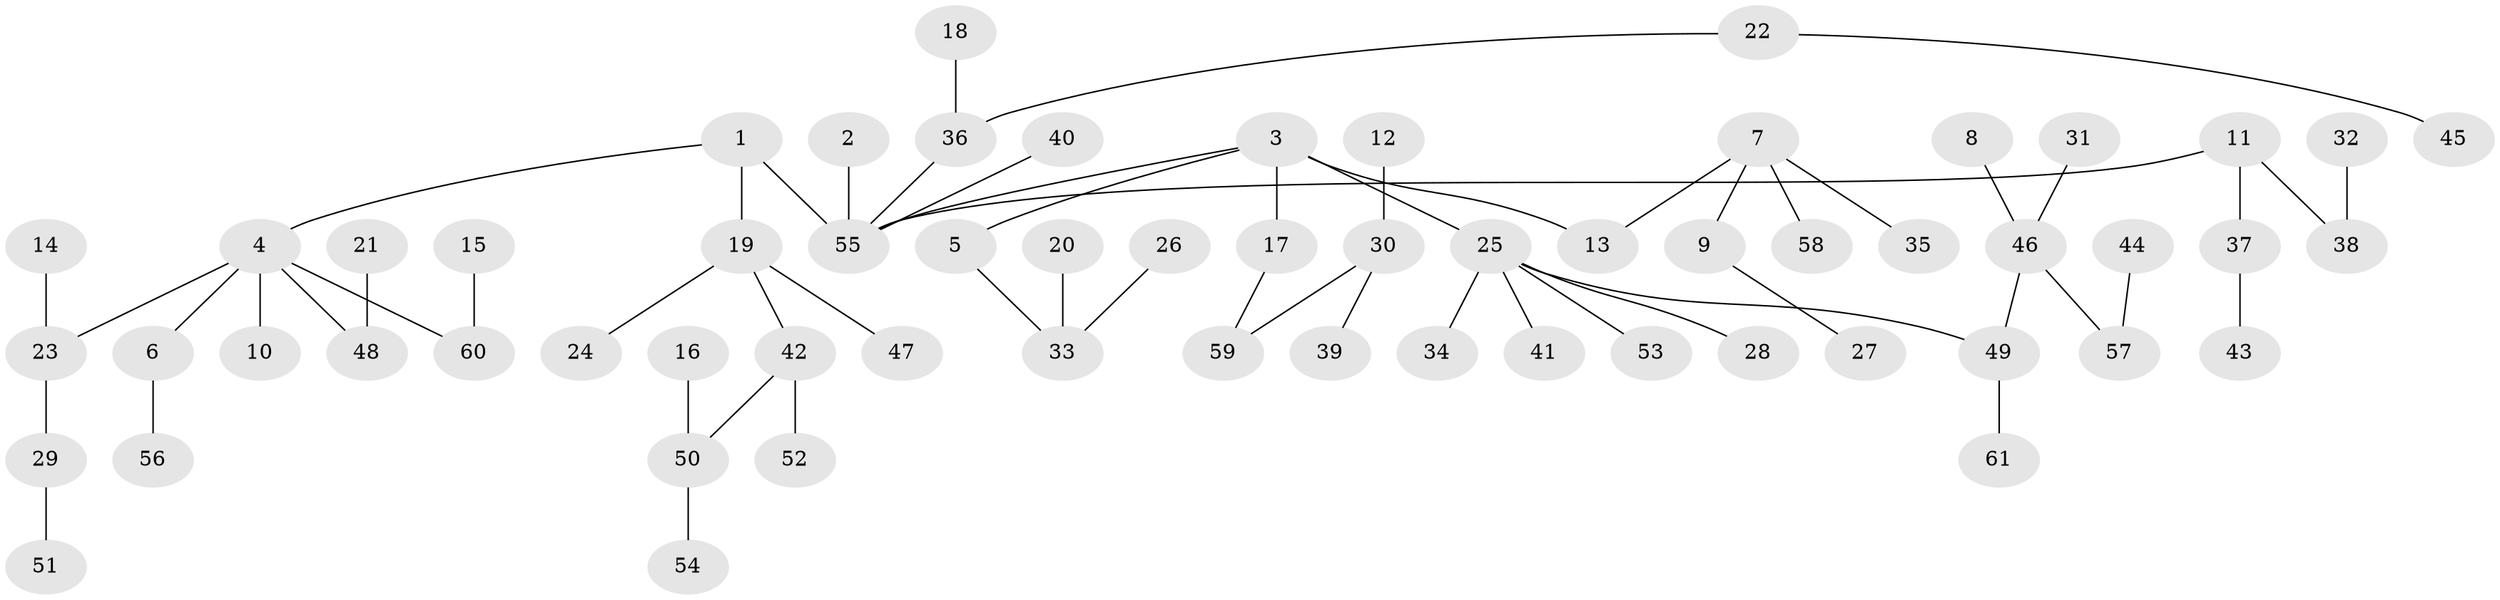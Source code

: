 // original degree distribution, {8: 0.008264462809917356, 4: 0.05785123966942149, 3: 0.15702479338842976, 7: 0.01652892561983471, 1: 0.5454545454545454, 5: 0.04132231404958678, 2: 0.17355371900826447}
// Generated by graph-tools (version 1.1) at 2025/02/03/09/25 03:02:19]
// undirected, 61 vertices, 60 edges
graph export_dot {
graph [start="1"]
  node [color=gray90,style=filled];
  1;
  2;
  3;
  4;
  5;
  6;
  7;
  8;
  9;
  10;
  11;
  12;
  13;
  14;
  15;
  16;
  17;
  18;
  19;
  20;
  21;
  22;
  23;
  24;
  25;
  26;
  27;
  28;
  29;
  30;
  31;
  32;
  33;
  34;
  35;
  36;
  37;
  38;
  39;
  40;
  41;
  42;
  43;
  44;
  45;
  46;
  47;
  48;
  49;
  50;
  51;
  52;
  53;
  54;
  55;
  56;
  57;
  58;
  59;
  60;
  61;
  1 -- 4 [weight=1.0];
  1 -- 19 [weight=1.0];
  1 -- 55 [weight=1.0];
  2 -- 55 [weight=1.0];
  3 -- 5 [weight=1.0];
  3 -- 13 [weight=1.0];
  3 -- 17 [weight=1.0];
  3 -- 25 [weight=1.0];
  3 -- 55 [weight=1.0];
  4 -- 6 [weight=1.0];
  4 -- 10 [weight=1.0];
  4 -- 23 [weight=1.0];
  4 -- 48 [weight=1.0];
  4 -- 60 [weight=1.0];
  5 -- 33 [weight=1.0];
  6 -- 56 [weight=1.0];
  7 -- 9 [weight=1.0];
  7 -- 13 [weight=1.0];
  7 -- 35 [weight=1.0];
  7 -- 58 [weight=1.0];
  8 -- 46 [weight=1.0];
  9 -- 27 [weight=1.0];
  11 -- 37 [weight=1.0];
  11 -- 38 [weight=1.0];
  11 -- 55 [weight=1.0];
  12 -- 30 [weight=1.0];
  14 -- 23 [weight=1.0];
  15 -- 60 [weight=1.0];
  16 -- 50 [weight=1.0];
  17 -- 59 [weight=1.0];
  18 -- 36 [weight=1.0];
  19 -- 24 [weight=1.0];
  19 -- 42 [weight=1.0];
  19 -- 47 [weight=1.0];
  20 -- 33 [weight=1.0];
  21 -- 48 [weight=1.0];
  22 -- 36 [weight=1.0];
  22 -- 45 [weight=1.0];
  23 -- 29 [weight=1.0];
  25 -- 28 [weight=1.0];
  25 -- 34 [weight=1.0];
  25 -- 41 [weight=1.0];
  25 -- 49 [weight=1.0];
  25 -- 53 [weight=1.0];
  26 -- 33 [weight=1.0];
  29 -- 51 [weight=1.0];
  30 -- 39 [weight=1.0];
  30 -- 59 [weight=1.0];
  31 -- 46 [weight=1.0];
  32 -- 38 [weight=1.0];
  36 -- 55 [weight=1.0];
  37 -- 43 [weight=1.0];
  40 -- 55 [weight=1.0];
  42 -- 50 [weight=1.0];
  42 -- 52 [weight=1.0];
  44 -- 57 [weight=1.0];
  46 -- 49 [weight=1.0];
  46 -- 57 [weight=1.0];
  49 -- 61 [weight=1.0];
  50 -- 54 [weight=1.0];
}
